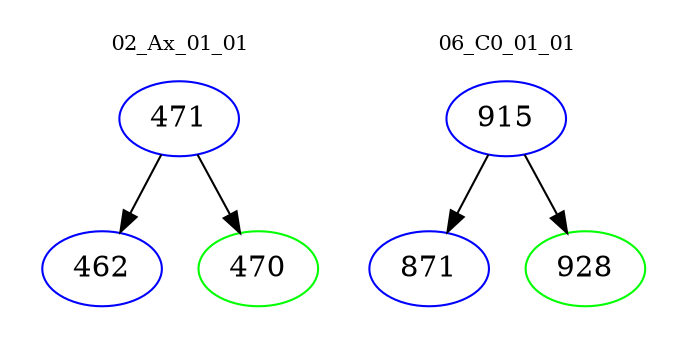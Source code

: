 digraph{
subgraph cluster_0 {
color = white
label = "02_Ax_01_01";
fontsize=10;
T0_471 [label="471", color="blue"]
T0_471 -> T0_462 [color="black"]
T0_462 [label="462", color="blue"]
T0_471 -> T0_470 [color="black"]
T0_470 [label="470", color="green"]
}
subgraph cluster_1 {
color = white
label = "06_C0_01_01";
fontsize=10;
T1_915 [label="915", color="blue"]
T1_915 -> T1_871 [color="black"]
T1_871 [label="871", color="blue"]
T1_915 -> T1_928 [color="black"]
T1_928 [label="928", color="green"]
}
}
